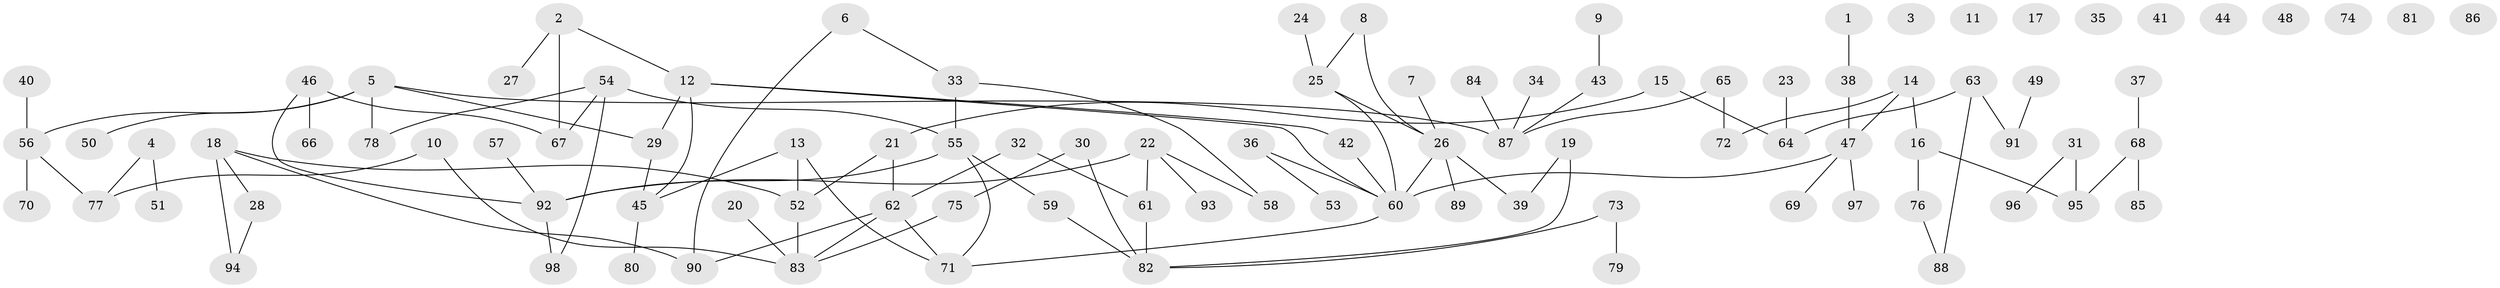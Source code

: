 // coarse degree distribution, {3: 0.2033898305084746, 2: 0.2711864406779661, 1: 0.288135593220339, 6: 0.01694915254237288, 4: 0.1016949152542373, 5: 0.11864406779661017}
// Generated by graph-tools (version 1.1) at 2025/35/03/04/25 23:35:45]
// undirected, 98 vertices, 109 edges
graph export_dot {
  node [color=gray90,style=filled];
  1;
  2;
  3;
  4;
  5;
  6;
  7;
  8;
  9;
  10;
  11;
  12;
  13;
  14;
  15;
  16;
  17;
  18;
  19;
  20;
  21;
  22;
  23;
  24;
  25;
  26;
  27;
  28;
  29;
  30;
  31;
  32;
  33;
  34;
  35;
  36;
  37;
  38;
  39;
  40;
  41;
  42;
  43;
  44;
  45;
  46;
  47;
  48;
  49;
  50;
  51;
  52;
  53;
  54;
  55;
  56;
  57;
  58;
  59;
  60;
  61;
  62;
  63;
  64;
  65;
  66;
  67;
  68;
  69;
  70;
  71;
  72;
  73;
  74;
  75;
  76;
  77;
  78;
  79;
  80;
  81;
  82;
  83;
  84;
  85;
  86;
  87;
  88;
  89;
  90;
  91;
  92;
  93;
  94;
  95;
  96;
  97;
  98;
  1 -- 38;
  2 -- 12;
  2 -- 27;
  2 -- 67;
  4 -- 51;
  4 -- 77;
  5 -- 29;
  5 -- 50;
  5 -- 56;
  5 -- 78;
  5 -- 87;
  6 -- 33;
  6 -- 90;
  7 -- 26;
  8 -- 25;
  8 -- 26;
  9 -- 43;
  10 -- 77;
  10 -- 83;
  12 -- 29;
  12 -- 42;
  12 -- 45;
  12 -- 60;
  13 -- 45;
  13 -- 52;
  13 -- 71;
  14 -- 16;
  14 -- 47;
  14 -- 72;
  15 -- 21;
  15 -- 64;
  16 -- 76;
  16 -- 95;
  18 -- 28;
  18 -- 52;
  18 -- 90;
  18 -- 94;
  19 -- 39;
  19 -- 82;
  20 -- 83;
  21 -- 52;
  21 -- 62;
  22 -- 58;
  22 -- 61;
  22 -- 92;
  22 -- 93;
  23 -- 64;
  24 -- 25;
  25 -- 26;
  25 -- 60;
  26 -- 39;
  26 -- 60;
  26 -- 89;
  28 -- 94;
  29 -- 45;
  30 -- 75;
  30 -- 82;
  31 -- 95;
  31 -- 96;
  32 -- 61;
  32 -- 62;
  33 -- 55;
  33 -- 58;
  34 -- 87;
  36 -- 53;
  36 -- 60;
  37 -- 68;
  38 -- 47;
  40 -- 56;
  42 -- 60;
  43 -- 87;
  45 -- 80;
  46 -- 66;
  46 -- 67;
  46 -- 92;
  47 -- 60;
  47 -- 69;
  47 -- 97;
  49 -- 91;
  52 -- 83;
  54 -- 55;
  54 -- 67;
  54 -- 78;
  54 -- 98;
  55 -- 59;
  55 -- 71;
  55 -- 92;
  56 -- 70;
  56 -- 77;
  57 -- 92;
  59 -- 82;
  60 -- 71;
  61 -- 82;
  62 -- 71;
  62 -- 83;
  62 -- 90;
  63 -- 64;
  63 -- 88;
  63 -- 91;
  65 -- 72;
  65 -- 87;
  68 -- 85;
  68 -- 95;
  73 -- 79;
  73 -- 82;
  75 -- 83;
  76 -- 88;
  84 -- 87;
  92 -- 98;
}
